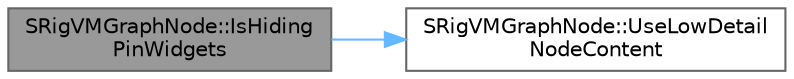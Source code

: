digraph "SRigVMGraphNode::IsHidingPinWidgets"
{
 // INTERACTIVE_SVG=YES
 // LATEX_PDF_SIZE
  bgcolor="transparent";
  edge [fontname=Helvetica,fontsize=10,labelfontname=Helvetica,labelfontsize=10];
  node [fontname=Helvetica,fontsize=10,shape=box,height=0.2,width=0.4];
  rankdir="LR";
  Node1 [id="Node000001",label="SRigVMGraphNode::IsHiding\lPinWidgets",height=0.2,width=0.4,color="gray40", fillcolor="grey60", style="filled", fontcolor="black",tooltip="Returns true if the node is hiding its pins."];
  Node1 -> Node2 [id="edge1_Node000001_Node000002",color="steelblue1",style="solid",tooltip=" "];
  Node2 [id="Node000002",label="SRigVMGraphNode::UseLowDetail\lNodeContent",height=0.2,width=0.4,color="grey40", fillcolor="white", style="filled",URL="$d8/de0/classSRigVMGraphNode.html#ae47e03206b4aeddbb4aea4b01d85dd35",tooltip=" "];
}
